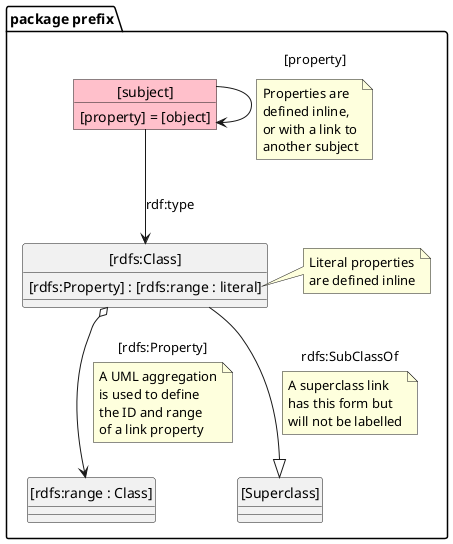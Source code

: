 @startuml
'https://plantuml.com/class-diagram
hide circle

skinparam object {
  BackgroundColor Pink
}

package "[package prefix]" {

class "[rdfs:Class]" as class {
[rdfs:Property] : [rdfs:range : literal]
}
note right of class::[rdfs:Property]
Literal properties
are defined inline
end note
object "[subject]" as subject {
[property] = [object]
}
subject --> subject : [property]
note on link
Properties are
defined inline,
or with a link to
another subject
end note
subject --> class : rdf:type
class o--> "[rdfs:range : Class]" : [rdfs:Property]
note on link
A UML aggregation
is used to define
the ID and range
of a link property
end note
class --|> "[Superclass]" : rdfs:SubClassOf
note on link
A superclass link
has this form but
will not be labelled
end note

}
@enduml